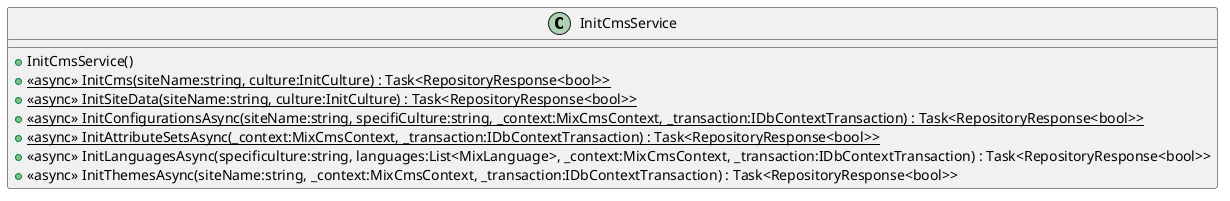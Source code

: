 @startuml
class InitCmsService {
    + InitCmsService()
    + {static} <<async>> InitCms(siteName:string, culture:InitCulture) : Task<RepositoryResponse<bool>>
    + {static} <<async>> InitSiteData(siteName:string, culture:InitCulture) : Task<RepositoryResponse<bool>>
    + {static} <<async>> InitConfigurationsAsync(siteName:string, specifiCulture:string, _context:MixCmsContext, _transaction:IDbContextTransaction) : Task<RepositoryResponse<bool>>
    + {static} <<async>> InitAttributeSetsAsync(_context:MixCmsContext, _transaction:IDbContextTransaction) : Task<RepositoryResponse<bool>>
    + <<async>> InitLanguagesAsync(specificulture:string, languages:List<MixLanguage>, _context:MixCmsContext, _transaction:IDbContextTransaction) : Task<RepositoryResponse<bool>>
    + <<async>> InitThemesAsync(siteName:string, _context:MixCmsContext, _transaction:IDbContextTransaction) : Task<RepositoryResponse<bool>>
}
@enduml
